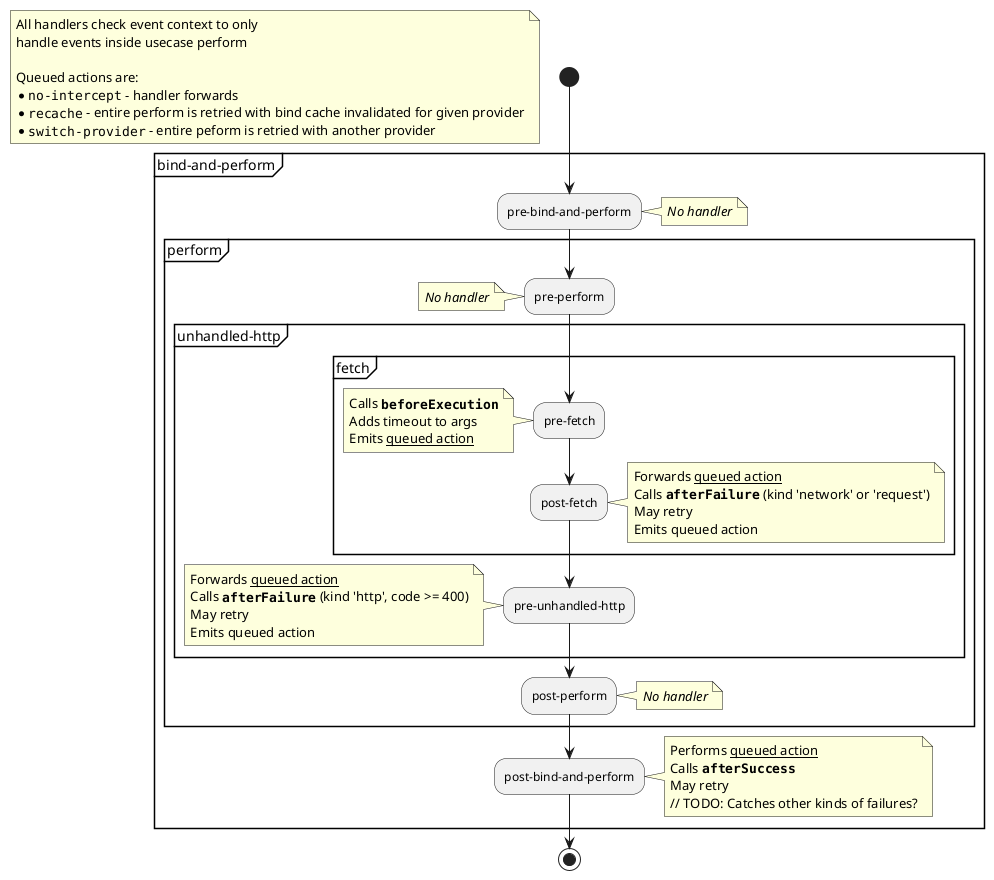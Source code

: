 @startuml

start

floating note
	All handlers check event context to only
	handle events inside usecase perform

	Queued actions are:
	* ""no-intercept"" - handler forwards
	* ""recache"" - entire perform is retried with bind cache invalidated for given provider
	* ""switch-provider"" - entire peform is retried with another provider
end note

partition bind-and-perform {
	:pre-bind-and-perform;
	note right
		//No handler//
	end note

	partition perform {
		:pre-perform;
		note left
			//No handler//
		end note

		partition unhandled-http {
			partition fetch {
				:pre-fetch;
				note left
					Calls **""beforeExecution""**
					Adds timeout to args
					Emits __queued action__
				end note

				:post-fetch;
				note right
					Forwards __queued action__
					Calls **""afterFailure""** (kind 'network' or 'request')
					May retry
					Emits queued action
				end note
			}
			:pre-unhandled-http;
			note left
				Forwards __queued action__
				Calls **""afterFailure""** (kind 'http', code >= 400)
				May retry
				Emits queued action
			end note
		}

		:post-perform;
		note right
			//No handler//
		end note
	}

	:post-bind-and-perform;
	note right
		Performs __queued action__
		Calls **""afterSuccess""**
		May retry
		// TODO: Catches other kinds of failures?
	end note
}

stop

@enduml